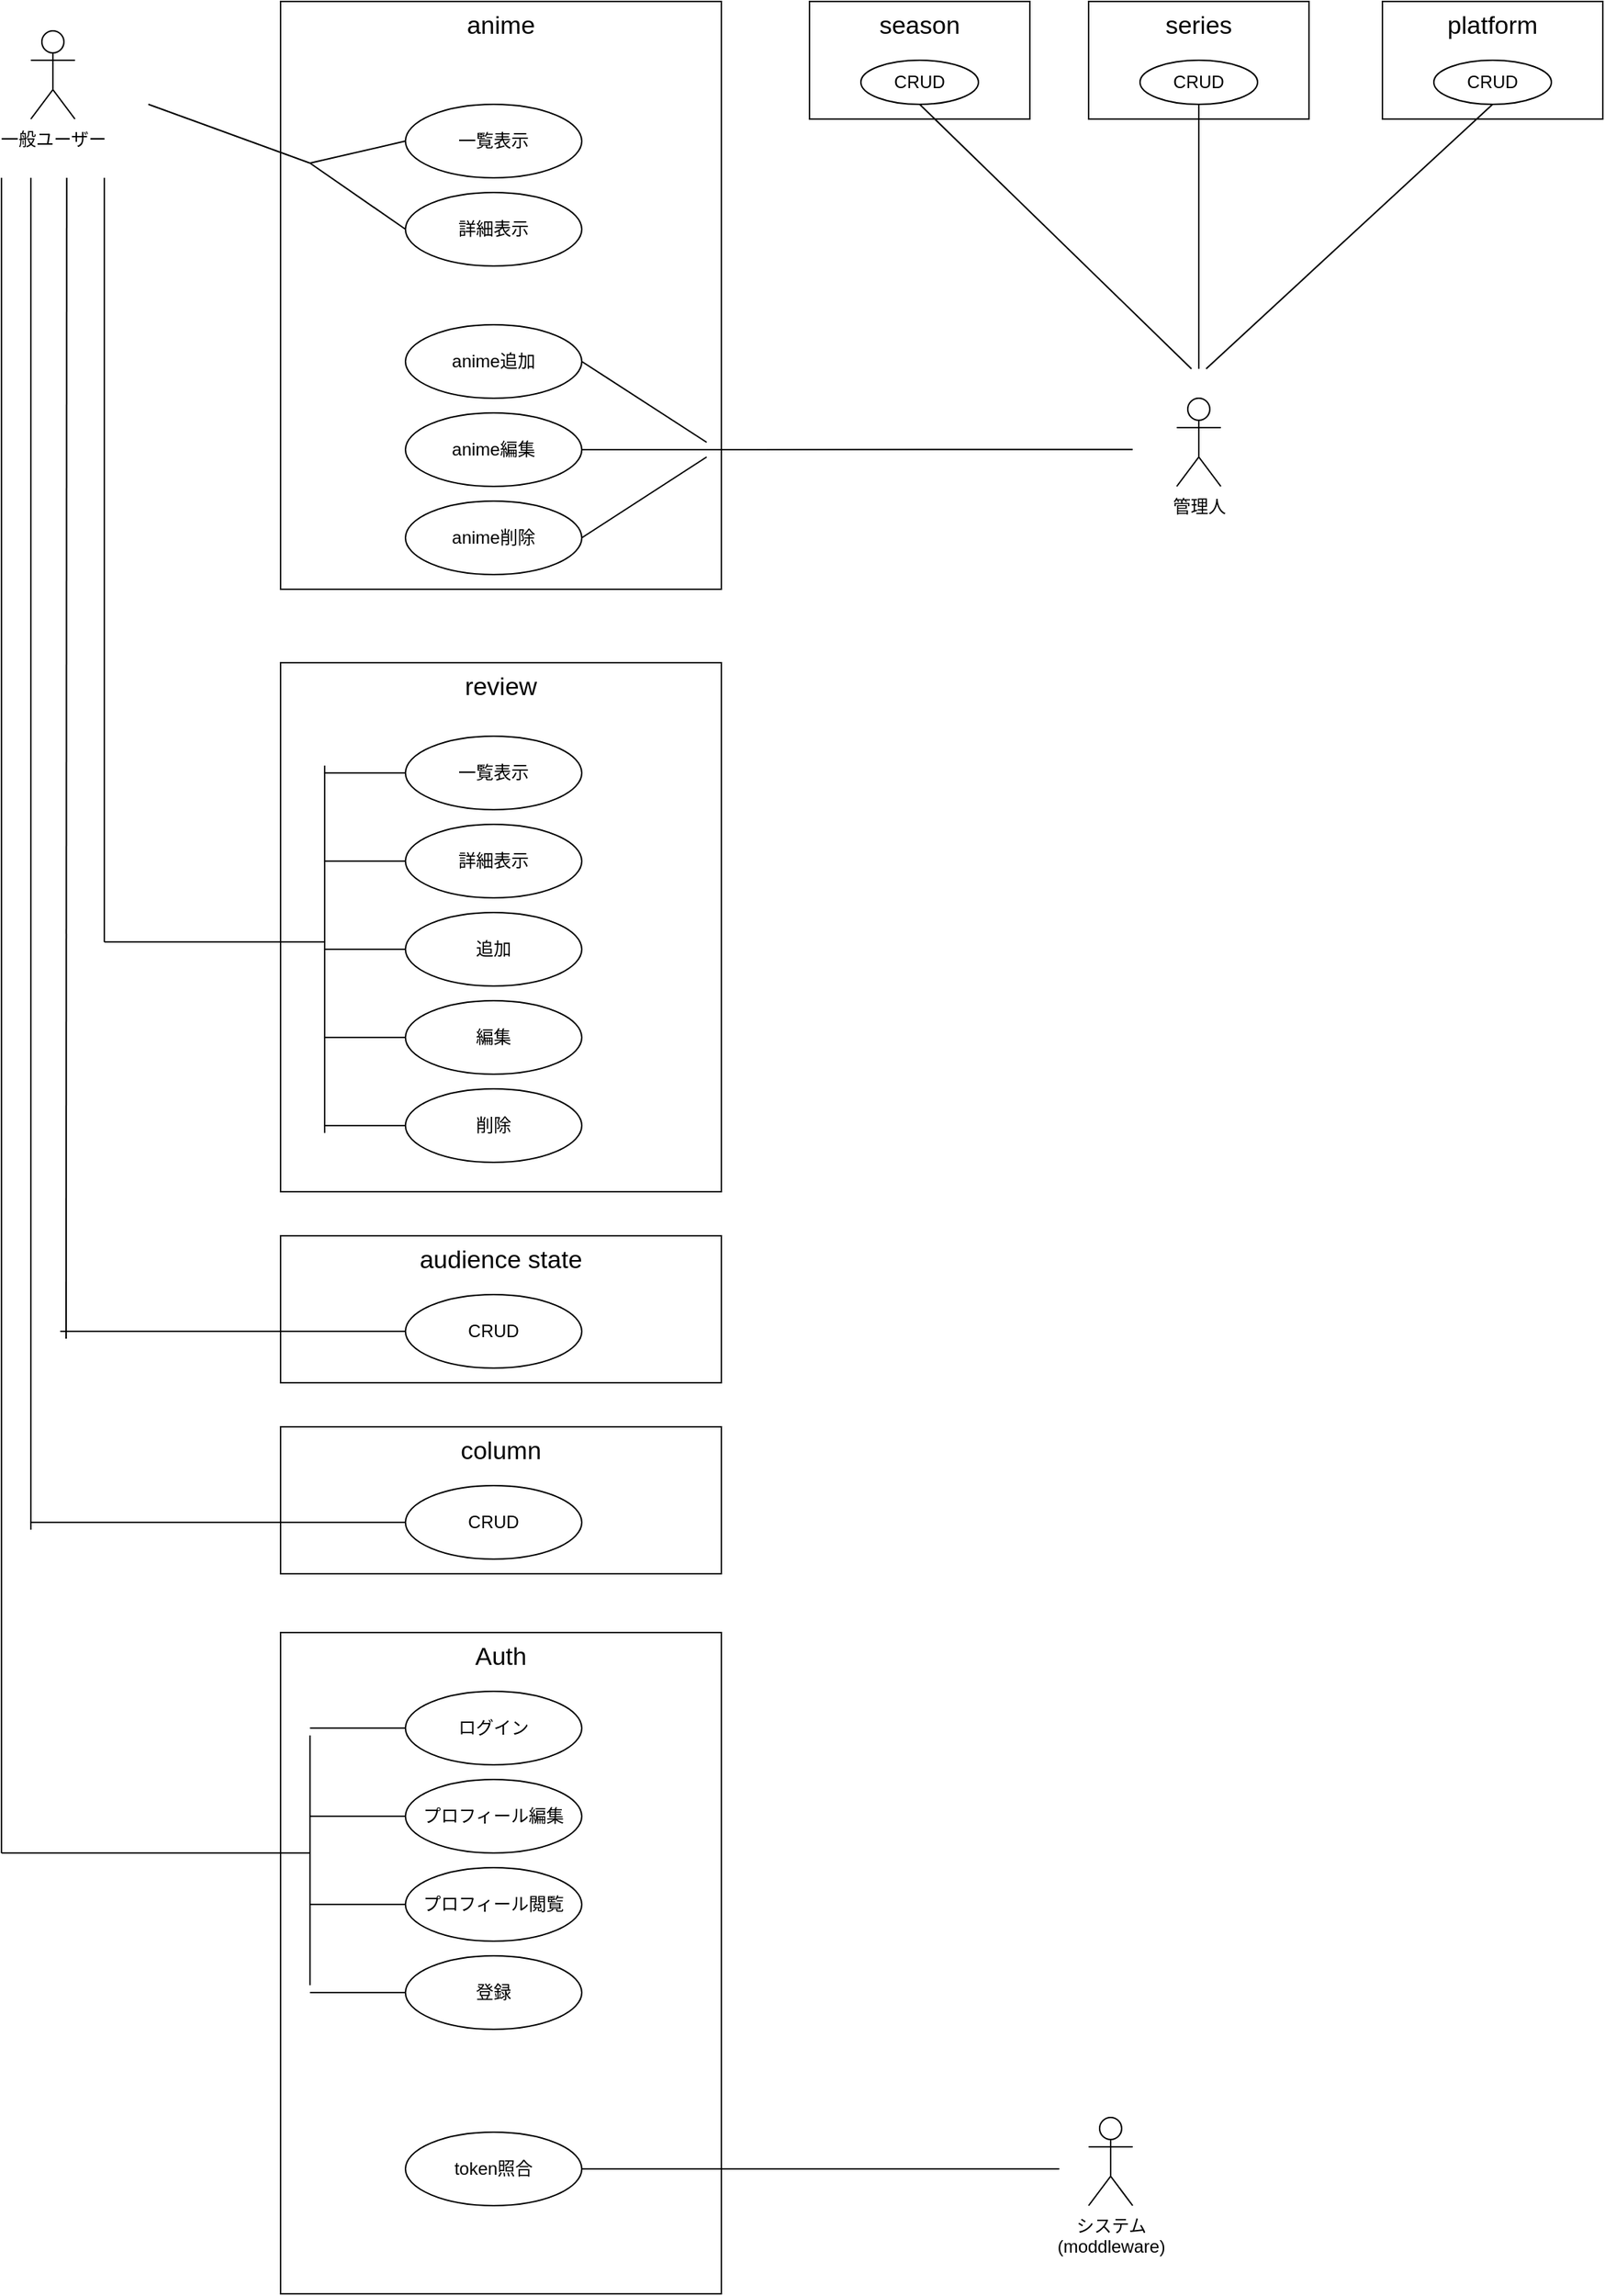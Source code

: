 <mxfile>
    <diagram id="3pCAbenxPF9r6I_-dg4e" name="Page-1">
        <mxGraphModel dx="1205" dy="585" grid="1" gridSize="10" guides="1" tooltips="1" connect="1" arrows="1" fold="1" page="1" pageScale="1" pageWidth="1169" pageHeight="1654" math="0" shadow="0">
            <root>
                <mxCell id="0"/>
                <mxCell id="1" parent="0"/>
                <mxCell id="8" value="anime" style="rounded=0;whiteSpace=wrap;html=1;fontSize=17;verticalAlign=top;" parent="1" vertex="1">
                    <mxGeometry x="230" y="70" width="300" height="400" as="geometry"/>
                </mxCell>
                <mxCell id="2" value="一般ユーザー" style="shape=umlActor;verticalLabelPosition=bottom;verticalAlign=top;html=1;outlineConnect=0;" parent="1" vertex="1">
                    <mxGeometry x="60" y="90" width="30" height="60" as="geometry"/>
                </mxCell>
                <mxCell id="5" value="一覧表示" style="ellipse;whiteSpace=wrap;html=1;" parent="1" vertex="1">
                    <mxGeometry x="315" y="140" width="120" height="50" as="geometry"/>
                </mxCell>
                <mxCell id="6" value="詳細表示" style="ellipse;whiteSpace=wrap;html=1;" parent="1" vertex="1">
                    <mxGeometry x="315" y="200" width="120" height="50" as="geometry"/>
                </mxCell>
                <mxCell id="9" value="anime追加" style="ellipse;whiteSpace=wrap;html=1;" parent="1" vertex="1">
                    <mxGeometry x="315" y="290" width="120" height="50" as="geometry"/>
                </mxCell>
                <mxCell id="12" value="anime編集" style="ellipse;whiteSpace=wrap;html=1;" parent="1" vertex="1">
                    <mxGeometry x="315" y="350" width="120" height="50" as="geometry"/>
                </mxCell>
                <mxCell id="13" value="anime削除" style="ellipse;whiteSpace=wrap;html=1;" parent="1" vertex="1">
                    <mxGeometry x="315" y="410" width="120" height="50" as="geometry"/>
                </mxCell>
                <mxCell id="22" value="" style="endArrow=none;html=1;fontSize=17;entryX=0;entryY=0.5;entryDx=0;entryDy=0;" parent="1" target="5" edge="1">
                    <mxGeometry width="50" height="50" relative="1" as="geometry">
                        <mxPoint x="250" y="180" as="sourcePoint"/>
                        <mxPoint x="260" y="170" as="targetPoint"/>
                    </mxGeometry>
                </mxCell>
                <mxCell id="23" value="" style="endArrow=none;html=1;fontSize=17;entryX=0;entryY=0.5;entryDx=0;entryDy=0;" parent="1" target="6" edge="1">
                    <mxGeometry width="50" height="50" relative="1" as="geometry">
                        <mxPoint x="250" y="180" as="sourcePoint"/>
                        <mxPoint x="540" y="210" as="targetPoint"/>
                    </mxGeometry>
                </mxCell>
                <mxCell id="24" value="" style="endArrow=none;html=1;fontSize=17;" parent="1" edge="1">
                    <mxGeometry width="50" height="50" relative="1" as="geometry">
                        <mxPoint x="140" y="140" as="sourcePoint"/>
                        <mxPoint x="250" y="180" as="targetPoint"/>
                    </mxGeometry>
                </mxCell>
                <mxCell id="25" value="管理人" style="shape=umlActor;verticalLabelPosition=bottom;verticalAlign=top;html=1;outlineConnect=0;" parent="1" vertex="1">
                    <mxGeometry x="840" y="340" width="30" height="60" as="geometry"/>
                </mxCell>
                <mxCell id="27" value="" style="endArrow=none;html=1;fontSize=17;entryX=1;entryY=0.5;entryDx=0;entryDy=0;" parent="1" target="12" edge="1">
                    <mxGeometry width="50" height="50" relative="1" as="geometry">
                        <mxPoint x="520" y="375" as="sourcePoint"/>
                        <mxPoint x="300" y="370" as="targetPoint"/>
                    </mxGeometry>
                </mxCell>
                <mxCell id="28" value="" style="endArrow=none;html=1;fontSize=17;exitX=1;exitY=0.5;exitDx=0;exitDy=0;" parent="1" source="13" edge="1">
                    <mxGeometry width="50" height="50" relative="1" as="geometry">
                        <mxPoint x="350" y="450" as="sourcePoint"/>
                        <mxPoint x="520" y="380" as="targetPoint"/>
                    </mxGeometry>
                </mxCell>
                <mxCell id="29" value="" style="endArrow=none;html=1;fontSize=17;" parent="1" edge="1">
                    <mxGeometry width="50" height="50" relative="1" as="geometry">
                        <mxPoint x="810" y="374.88" as="sourcePoint"/>
                        <mxPoint x="510" y="375" as="targetPoint"/>
                    </mxGeometry>
                </mxCell>
                <mxCell id="30" value="" style="endArrow=none;html=1;fontSize=17;entryX=1;entryY=0.5;entryDx=0;entryDy=0;" parent="1" target="9" edge="1">
                    <mxGeometry width="50" height="50" relative="1" as="geometry">
                        <mxPoint x="520" y="370" as="sourcePoint"/>
                        <mxPoint x="470" y="310" as="targetPoint"/>
                    </mxGeometry>
                </mxCell>
                <mxCell id="31" value="review" style="rounded=0;whiteSpace=wrap;html=1;fontSize=17;verticalAlign=top;" parent="1" vertex="1">
                    <mxGeometry x="230" y="520" width="300" height="360" as="geometry"/>
                </mxCell>
                <mxCell id="32" value="詳細表示" style="ellipse;whiteSpace=wrap;html=1;" parent="1" vertex="1">
                    <mxGeometry x="315" y="630" width="120" height="50" as="geometry"/>
                </mxCell>
                <mxCell id="33" value="一覧表示" style="ellipse;whiteSpace=wrap;html=1;" parent="1" vertex="1">
                    <mxGeometry x="315" y="570" width="120" height="50" as="geometry"/>
                </mxCell>
                <mxCell id="34" value="追加" style="ellipse;whiteSpace=wrap;html=1;" parent="1" vertex="1">
                    <mxGeometry x="315" y="690" width="120" height="50" as="geometry"/>
                </mxCell>
                <mxCell id="35" value="編集" style="ellipse;whiteSpace=wrap;html=1;" parent="1" vertex="1">
                    <mxGeometry x="315" y="750" width="120" height="50" as="geometry"/>
                </mxCell>
                <mxCell id="36" value="削除" style="ellipse;whiteSpace=wrap;html=1;" parent="1" vertex="1">
                    <mxGeometry x="315" y="810" width="120" height="50" as="geometry"/>
                </mxCell>
                <mxCell id="37" value="" style="endArrow=none;html=1;fontSize=17;" parent="1" edge="1">
                    <mxGeometry width="50" height="50" relative="1" as="geometry">
                        <mxPoint x="110" y="710" as="sourcePoint"/>
                        <mxPoint x="110" y="190" as="targetPoint"/>
                    </mxGeometry>
                </mxCell>
                <mxCell id="38" value="" style="endArrow=none;html=1;fontSize=17;" parent="1" edge="1">
                    <mxGeometry width="50" height="50" relative="1" as="geometry">
                        <mxPoint x="260" y="710" as="sourcePoint"/>
                        <mxPoint x="110" y="710" as="targetPoint"/>
                    </mxGeometry>
                </mxCell>
                <mxCell id="39" value="" style="endArrow=none;html=1;fontSize=17;" parent="1" edge="1">
                    <mxGeometry width="50" height="50" relative="1" as="geometry">
                        <mxPoint x="260" y="840" as="sourcePoint"/>
                        <mxPoint x="260" y="590" as="targetPoint"/>
                    </mxGeometry>
                </mxCell>
                <mxCell id="40" value="" style="endArrow=none;html=1;fontSize=17;exitX=0;exitY=0.5;exitDx=0;exitDy=0;" parent="1" source="36" edge="1">
                    <mxGeometry width="50" height="50" relative="1" as="geometry">
                        <mxPoint x="360" y="780" as="sourcePoint"/>
                        <mxPoint x="260" y="835" as="targetPoint"/>
                    </mxGeometry>
                </mxCell>
                <mxCell id="41" value="" style="endArrow=none;html=1;fontSize=17;entryX=0;entryY=0.5;entryDx=0;entryDy=0;" parent="1" target="35" edge="1">
                    <mxGeometry width="50" height="50" relative="1" as="geometry">
                        <mxPoint x="260" y="775" as="sourcePoint"/>
                        <mxPoint x="340" y="730" as="targetPoint"/>
                    </mxGeometry>
                </mxCell>
                <mxCell id="42" value="" style="endArrow=none;html=1;fontSize=17;entryX=0;entryY=0.5;entryDx=0;entryDy=0;" parent="1" target="33" edge="1">
                    <mxGeometry width="50" height="50" relative="1" as="geometry">
                        <mxPoint x="260" y="595" as="sourcePoint"/>
                        <mxPoint x="340" y="680" as="targetPoint"/>
                    </mxGeometry>
                </mxCell>
                <mxCell id="43" value="" style="endArrow=none;html=1;fontSize=17;entryX=0;entryY=0.5;entryDx=0;entryDy=0;" parent="1" target="32" edge="1">
                    <mxGeometry width="50" height="50" relative="1" as="geometry">
                        <mxPoint x="260" y="655" as="sourcePoint"/>
                        <mxPoint x="340" y="680" as="targetPoint"/>
                    </mxGeometry>
                </mxCell>
                <mxCell id="44" value="" style="endArrow=none;html=1;fontSize=17;entryX=0;entryY=0.5;entryDx=0;entryDy=0;" parent="1" target="34" edge="1">
                    <mxGeometry width="50" height="50" relative="1" as="geometry">
                        <mxPoint x="260" y="715" as="sourcePoint"/>
                        <mxPoint x="340" y="710" as="targetPoint"/>
                    </mxGeometry>
                </mxCell>
                <mxCell id="45" value="season" style="rounded=0;whiteSpace=wrap;html=1;fontSize=17;verticalAlign=top;" parent="1" vertex="1">
                    <mxGeometry x="590" y="70" width="150" height="80" as="geometry"/>
                </mxCell>
                <mxCell id="46" value="series" style="rounded=0;whiteSpace=wrap;html=1;fontSize=17;verticalAlign=top;" parent="1" vertex="1">
                    <mxGeometry x="780" y="70" width="150" height="80" as="geometry"/>
                </mxCell>
                <mxCell id="47" value="platform" style="rounded=0;whiteSpace=wrap;html=1;fontSize=17;verticalAlign=top;" parent="1" vertex="1">
                    <mxGeometry x="980" y="70" width="150" height="80" as="geometry"/>
                </mxCell>
                <mxCell id="48" value="" style="endArrow=none;html=1;fontSize=17;entryX=0.5;entryY=1;entryDx=0;entryDy=0;" parent="1" target="52" edge="1">
                    <mxGeometry width="50" height="50" relative="1" as="geometry">
                        <mxPoint x="855" y="320" as="sourcePoint"/>
                        <mxPoint x="680" y="240" as="targetPoint"/>
                    </mxGeometry>
                </mxCell>
                <mxCell id="49" value="" style="endArrow=none;html=1;fontSize=17;entryX=0.5;entryY=1;entryDx=0;entryDy=0;" parent="1" target="51" edge="1">
                    <mxGeometry width="50" height="50" relative="1" as="geometry">
                        <mxPoint x="850" y="320" as="sourcePoint"/>
                        <mxPoint x="680" y="240" as="targetPoint"/>
                    </mxGeometry>
                </mxCell>
                <mxCell id="50" value="" style="endArrow=none;html=1;fontSize=17;entryX=0.5;entryY=1;entryDx=0;entryDy=0;" parent="1" target="53" edge="1">
                    <mxGeometry width="50" height="50" relative="1" as="geometry">
                        <mxPoint x="860" y="320" as="sourcePoint"/>
                        <mxPoint x="680" y="240" as="targetPoint"/>
                    </mxGeometry>
                </mxCell>
                <mxCell id="51" value="CRUD" style="ellipse;whiteSpace=wrap;html=1;" parent="1" vertex="1">
                    <mxGeometry x="625" y="110" width="80" height="30" as="geometry"/>
                </mxCell>
                <mxCell id="52" value="CRUD" style="ellipse;whiteSpace=wrap;html=1;" parent="1" vertex="1">
                    <mxGeometry x="815" y="110" width="80" height="30" as="geometry"/>
                </mxCell>
                <mxCell id="53" value="CRUD" style="ellipse;whiteSpace=wrap;html=1;" parent="1" vertex="1">
                    <mxGeometry x="1015" y="110" width="80" height="30" as="geometry"/>
                </mxCell>
                <mxCell id="54" value="column" style="rounded=0;whiteSpace=wrap;html=1;fontSize=17;verticalAlign=top;" parent="1" vertex="1">
                    <mxGeometry x="230" y="1040" width="300" height="100" as="geometry"/>
                </mxCell>
                <mxCell id="55" value="CRUD" style="ellipse;whiteSpace=wrap;html=1;" parent="1" vertex="1">
                    <mxGeometry x="315" y="1080" width="120" height="50" as="geometry"/>
                </mxCell>
                <mxCell id="56" value="audience state" style="rounded=0;whiteSpace=wrap;html=1;fontSize=17;verticalAlign=top;" parent="1" vertex="1">
                    <mxGeometry x="230" y="910" width="300" height="100" as="geometry"/>
                </mxCell>
                <mxCell id="57" value="CRUD" style="ellipse;whiteSpace=wrap;html=1;" parent="1" vertex="1">
                    <mxGeometry x="315" y="950" width="120" height="50" as="geometry"/>
                </mxCell>
                <mxCell id="58" value="" style="endArrow=none;html=1;fontSize=17;" parent="1" edge="1">
                    <mxGeometry width="50" height="50" relative="1" as="geometry">
                        <mxPoint x="84" y="980" as="sourcePoint"/>
                        <mxPoint x="84.41" y="190" as="targetPoint"/>
                    </mxGeometry>
                </mxCell>
                <mxCell id="59" value="" style="endArrow=none;html=1;fontSize=17;exitX=0;exitY=0.5;exitDx=0;exitDy=0;" parent="1" source="57" edge="1">
                    <mxGeometry width="50" height="50" relative="1" as="geometry">
                        <mxPoint x="280" y="970" as="sourcePoint"/>
                        <mxPoint x="80" y="975" as="targetPoint"/>
                    </mxGeometry>
                </mxCell>
                <mxCell id="61" value="" style="endArrow=none;html=1;fontSize=17;" parent="1" edge="1">
                    <mxGeometry width="50" height="50" relative="1" as="geometry">
                        <mxPoint x="60" y="1110" as="sourcePoint"/>
                        <mxPoint x="60" y="190" as="targetPoint"/>
                    </mxGeometry>
                </mxCell>
                <mxCell id="62" value="" style="endArrow=none;html=1;fontSize=17;entryX=0;entryY=0.5;entryDx=0;entryDy=0;" parent="1" target="55" edge="1">
                    <mxGeometry width="50" height="50" relative="1" as="geometry">
                        <mxPoint x="60" y="1105" as="sourcePoint"/>
                        <mxPoint x="520" y="1010" as="targetPoint"/>
                    </mxGeometry>
                </mxCell>
                <mxCell id="63" value="Auth" style="rounded=0;whiteSpace=wrap;html=1;fontSize=17;verticalAlign=top;" parent="1" vertex="1">
                    <mxGeometry x="230" y="1180" width="300" height="450" as="geometry"/>
                </mxCell>
                <mxCell id="64" value="ログイン" style="ellipse;whiteSpace=wrap;html=1;" parent="1" vertex="1">
                    <mxGeometry x="315" y="1220" width="120" height="50" as="geometry"/>
                </mxCell>
                <mxCell id="65" value="プロフィール編集" style="ellipse;whiteSpace=wrap;html=1;" parent="1" vertex="1">
                    <mxGeometry x="315" y="1280" width="120" height="50" as="geometry"/>
                </mxCell>
                <mxCell id="66" value="プロフィール閲覧" style="ellipse;whiteSpace=wrap;html=1;" parent="1" vertex="1">
                    <mxGeometry x="315" y="1340" width="120" height="50" as="geometry"/>
                </mxCell>
                <mxCell id="67" value="登録" style="ellipse;whiteSpace=wrap;html=1;" parent="1" vertex="1">
                    <mxGeometry x="315" y="1400" width="120" height="50" as="geometry"/>
                </mxCell>
                <mxCell id="68" value="token照合" style="ellipse;whiteSpace=wrap;html=1;" parent="1" vertex="1">
                    <mxGeometry x="315" y="1520" width="120" height="50" as="geometry"/>
                </mxCell>
                <mxCell id="70" value="システム&lt;br&gt;(moddleware)" style="shape=umlActor;verticalLabelPosition=bottom;verticalAlign=top;html=1;outlineConnect=0;" parent="1" vertex="1">
                    <mxGeometry x="780" y="1510" width="30" height="60" as="geometry"/>
                </mxCell>
                <mxCell id="71" value="" style="endArrow=none;html=1;fontSize=17;" parent="1" edge="1">
                    <mxGeometry width="50" height="50" relative="1" as="geometry">
                        <mxPoint x="40" y="1330" as="sourcePoint"/>
                        <mxPoint x="40" y="190" as="targetPoint"/>
                    </mxGeometry>
                </mxCell>
                <mxCell id="72" value="" style="endArrow=none;html=1;fontSize=17;exitX=1;exitY=0.5;exitDx=0;exitDy=0;" parent="1" source="68" edge="1">
                    <mxGeometry width="50" height="50" relative="1" as="geometry">
                        <mxPoint x="460" y="1545" as="sourcePoint"/>
                        <mxPoint x="760" y="1545" as="targetPoint"/>
                    </mxGeometry>
                </mxCell>
                <mxCell id="73" value="" style="endArrow=none;html=1;fontSize=17;" parent="1" edge="1">
                    <mxGeometry width="50" height="50" relative="1" as="geometry">
                        <mxPoint x="40" y="1330" as="sourcePoint"/>
                        <mxPoint x="250" y="1330" as="targetPoint"/>
                    </mxGeometry>
                </mxCell>
                <mxCell id="74" value="" style="endArrow=none;html=1;fontSize=17;" parent="1" edge="1">
                    <mxGeometry width="50" height="50" relative="1" as="geometry">
                        <mxPoint x="250" y="1420" as="sourcePoint"/>
                        <mxPoint x="250" y="1250" as="targetPoint"/>
                    </mxGeometry>
                </mxCell>
                <mxCell id="75" value="" style="endArrow=none;html=1;fontSize=17;exitX=0;exitY=0.5;exitDx=0;exitDy=0;" parent="1" source="64" edge="1">
                    <mxGeometry width="50" height="50" relative="1" as="geometry">
                        <mxPoint x="470" y="1530" as="sourcePoint"/>
                        <mxPoint x="250" y="1245" as="targetPoint"/>
                    </mxGeometry>
                </mxCell>
                <mxCell id="76" value="" style="endArrow=none;html=1;fontSize=17;entryX=0;entryY=0.5;entryDx=0;entryDy=0;" parent="1" target="67" edge="1">
                    <mxGeometry width="50" height="50" relative="1" as="geometry">
                        <mxPoint x="250" y="1425" as="sourcePoint"/>
                        <mxPoint x="390" y="1430" as="targetPoint"/>
                    </mxGeometry>
                </mxCell>
                <mxCell id="77" value="" style="endArrow=none;html=1;fontSize=17;entryX=0;entryY=0.5;entryDx=0;entryDy=0;" parent="1" target="66" edge="1">
                    <mxGeometry width="50" height="50" relative="1" as="geometry">
                        <mxPoint x="250" y="1365" as="sourcePoint"/>
                        <mxPoint x="390" y="1340" as="targetPoint"/>
                    </mxGeometry>
                </mxCell>
                <mxCell id="78" value="" style="endArrow=none;html=1;fontSize=17;entryX=0;entryY=0.5;entryDx=0;entryDy=0;" parent="1" target="65" edge="1">
                    <mxGeometry width="50" height="50" relative="1" as="geometry">
                        <mxPoint x="250" y="1305" as="sourcePoint"/>
                        <mxPoint x="390" y="1340" as="targetPoint"/>
                    </mxGeometry>
                </mxCell>
            </root>
        </mxGraphModel>
    </diagram>
</mxfile>